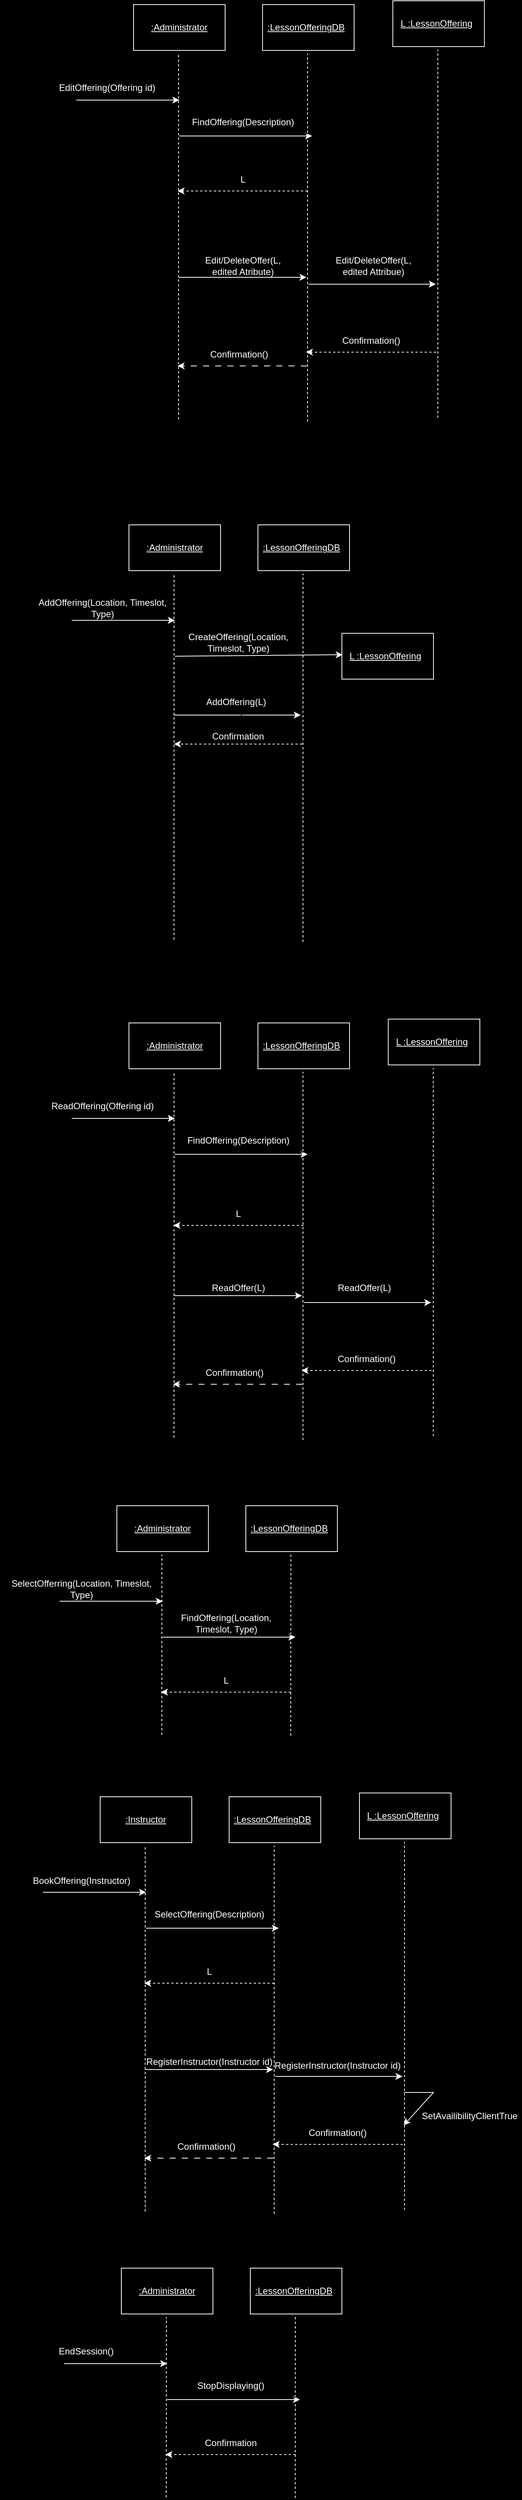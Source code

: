 <mxfile version="24.8.4">
  <diagram name="Page-1" id="BVtC-Wyuu0O_u82IhjVZ">
    <mxGraphModel dx="1826" dy="791" grid="0" gridSize="10" guides="1" tooltips="1" connect="1" arrows="1" fold="1" page="0" pageScale="1" pageWidth="850" pageHeight="1100" background="#000000" math="0" shadow="0">
      <root>
        <mxCell id="0" />
        <mxCell id="1" parent="0" />
        <mxCell id="HHSnTfPOIRJ8PouTAjJy-1" value="" style="endArrow=classic;html=1;rounded=0;strokeColor=#FFFFFF;" parent="1" edge="1">
          <mxGeometry width="50" height="50" relative="1" as="geometry">
            <mxPoint x="68" y="237" as="sourcePoint" />
            <mxPoint x="203" y="237" as="targetPoint" />
          </mxGeometry>
        </mxCell>
        <mxCell id="HHSnTfPOIRJ8PouTAjJy-2" value="Con" style="text;html=1;align=center;verticalAlign=middle;whiteSpace=wrap;rounded=0;" parent="1" vertex="1">
          <mxGeometry x="103" y="206" width="60" height="30" as="geometry" />
        </mxCell>
        <mxCell id="HHSnTfPOIRJ8PouTAjJy-3" value="" style="endArrow=none;dashed=1;html=1;rounded=0;strokeColor=#FFFFFF;" parent="1" edge="1">
          <mxGeometry width="50" height="50" relative="1" as="geometry">
            <mxPoint x="202" y="655" as="sourcePoint" />
            <mxPoint x="202" y="176" as="targetPoint" />
          </mxGeometry>
        </mxCell>
        <mxCell id="HHSnTfPOIRJ8PouTAjJy-4" value="" style="rounded=0;whiteSpace=wrap;html=1;fillColor=#000000;strokeColor=#FFFFFF;" parent="1" vertex="1">
          <mxGeometry x="143" y="112" width="120" height="60" as="geometry" />
        </mxCell>
        <mxCell id="HHSnTfPOIRJ8PouTAjJy-5" value="&lt;font color=&quot;#ffffff&quot;&gt;&lt;u&gt;:Administrator&lt;/u&gt;&lt;/font&gt;" style="text;html=1;align=center;verticalAlign=middle;whiteSpace=wrap;rounded=0;" parent="1" vertex="1">
          <mxGeometry x="173" y="127" width="60" height="30" as="geometry" />
        </mxCell>
        <mxCell id="HHSnTfPOIRJ8PouTAjJy-6" value="&lt;font color=&quot;#ffffff&quot;&gt;EditOffering(Offering id)&lt;/font&gt;" style="text;html=1;align=center;verticalAlign=middle;whiteSpace=wrap;rounded=0;" parent="1" vertex="1">
          <mxGeometry x="14" y="206" width="189" height="30" as="geometry" />
        </mxCell>
        <mxCell id="HHSnTfPOIRJ8PouTAjJy-7" value="" style="endArrow=classic;html=1;rounded=0;strokeColor=#FFFFFF;" parent="1" edge="1">
          <mxGeometry width="50" height="50" relative="1" as="geometry">
            <mxPoint x="203" y="284" as="sourcePoint" />
            <mxPoint x="377" y="284" as="targetPoint" />
          </mxGeometry>
        </mxCell>
        <mxCell id="HHSnTfPOIRJ8PouTAjJy-8" value="" style="endArrow=none;dashed=1;html=1;rounded=0;strokeColor=#FFFFFF;" parent="1" edge="1">
          <mxGeometry width="50" height="50" relative="1" as="geometry">
            <mxPoint x="371" y="658" as="sourcePoint" />
            <mxPoint x="371" y="176" as="targetPoint" />
          </mxGeometry>
        </mxCell>
        <mxCell id="HHSnTfPOIRJ8PouTAjJy-9" value="" style="rounded=0;whiteSpace=wrap;html=1;fillColor=#000000;strokeColor=#FFFFFF;" parent="1" vertex="1">
          <mxGeometry x="312" y="112" width="120" height="60" as="geometry" />
        </mxCell>
        <mxCell id="HHSnTfPOIRJ8PouTAjJy-10" value="&lt;font color=&quot;#ffffff&quot;&gt;&lt;u&gt;:LessonOfferingDB&lt;/u&gt;&lt;/font&gt;" style="text;html=1;align=center;verticalAlign=middle;whiteSpace=wrap;rounded=0;" parent="1" vertex="1">
          <mxGeometry x="314" y="127" width="110" height="30" as="geometry" />
        </mxCell>
        <mxCell id="HHSnTfPOIRJ8PouTAjJy-11" value="&lt;font color=&quot;#ffffff&quot;&gt;FindOffering(Description)&lt;/font&gt;" style="text;html=1;align=center;verticalAlign=middle;whiteSpace=wrap;rounded=0;" parent="1" vertex="1">
          <mxGeometry x="219" y="251" width="135" height="30" as="geometry" />
        </mxCell>
        <mxCell id="HHSnTfPOIRJ8PouTAjJy-12" value="" style="edgeStyle=orthogonalEdgeStyle;rounded=0;orthogonalLoop=1;jettySize=auto;html=1;" parent="1" edge="1">
          <mxGeometry relative="1" as="geometry">
            <mxPoint x="368" y="471" as="sourcePoint" />
            <mxPoint x="285.5" y="475" as="targetPoint" />
          </mxGeometry>
        </mxCell>
        <mxCell id="HHSnTfPOIRJ8PouTAjJy-13" value="" style="endArrow=classic;html=1;rounded=0;strokeColor=#FFFFFF;dashed=1;" parent="1" edge="1">
          <mxGeometry width="50" height="50" relative="1" as="geometry">
            <mxPoint x="539.5" y="567" as="sourcePoint" />
            <mxPoint x="369" y="567" as="targetPoint" />
          </mxGeometry>
        </mxCell>
        <mxCell id="HHSnTfPOIRJ8PouTAjJy-14" value="&lt;font color=&quot;#ffffff&quot;&gt;Confirmation()&lt;/font&gt;" style="text;html=1;align=center;verticalAlign=middle;whiteSpace=wrap;rounded=0;dashed=1;" parent="1" vertex="1">
          <mxGeometry x="386.75" y="537" width="135" height="30" as="geometry" />
        </mxCell>
        <mxCell id="HHSnTfPOIRJ8PouTAjJy-15" value="" style="endArrow=classic;html=1;rounded=0;strokeColor=#FFFFFF;" parent="1" edge="1">
          <mxGeometry width="50" height="50" relative="1" as="geometry">
            <mxPoint x="372.5" y="478" as="sourcePoint" />
            <mxPoint x="539" y="478" as="targetPoint" />
          </mxGeometry>
        </mxCell>
        <mxCell id="HHSnTfPOIRJ8PouTAjJy-16" value="&lt;span style=&quot;color: rgb(255, 255, 255);&quot;&gt;Edit/DeleteOffer(L, edited Attribue)&lt;/span&gt;" style="text;html=1;align=center;verticalAlign=middle;whiteSpace=wrap;rounded=0;" parent="1" vertex="1">
          <mxGeometry x="390.25" y="439" width="135" height="30" as="geometry" />
        </mxCell>
        <mxCell id="HHSnTfPOIRJ8PouTAjJy-17" value="" style="endArrow=none;dashed=1;html=1;rounded=0;strokeColor=#FFFFFF;" parent="1" edge="1">
          <mxGeometry width="50" height="50" relative="1" as="geometry">
            <mxPoint x="541.75" y="653" as="sourcePoint" />
            <mxPoint x="541.75" y="171" as="targetPoint" />
          </mxGeometry>
        </mxCell>
        <mxCell id="HHSnTfPOIRJ8PouTAjJy-18" value="" style="rounded=0;whiteSpace=wrap;html=1;fillColor=#000000;strokeColor=#FFFFFF;" parent="1" vertex="1">
          <mxGeometry x="482.75" y="107" width="120" height="60" as="geometry" />
        </mxCell>
        <mxCell id="HHSnTfPOIRJ8PouTAjJy-19" value="&lt;font color=&quot;#ffffff&quot;&gt;&lt;u&gt;L :LessonOffering&lt;/u&gt;&lt;/font&gt;" style="text;html=1;align=center;verticalAlign=middle;whiteSpace=wrap;rounded=0;" parent="1" vertex="1">
          <mxGeometry x="484.75" y="122" width="110" height="30" as="geometry" />
        </mxCell>
        <mxCell id="HHSnTfPOIRJ8PouTAjJy-20" value="" style="endArrow=classic;html=1;rounded=0;strokeColor=#FFFFFF;" parent="1" edge="1">
          <mxGeometry width="50" height="50" relative="1" as="geometry">
            <mxPoint x="202" y="469" as="sourcePoint" />
            <mxPoint x="369.5" y="469" as="targetPoint" />
          </mxGeometry>
        </mxCell>
        <mxCell id="HHSnTfPOIRJ8PouTAjJy-21" value="&lt;font color=&quot;#ffffff&quot;&gt;Edit/DeleteOffer(L, edited Atribute)&lt;/font&gt;" style="text;html=1;align=center;verticalAlign=middle;whiteSpace=wrap;rounded=0;" parent="1" vertex="1">
          <mxGeometry x="219.26" y="439" width="135" height="30" as="geometry" />
        </mxCell>
        <mxCell id="HHSnTfPOIRJ8PouTAjJy-22" value="" style="endArrow=classic;html=1;rounded=0;strokeColor=#FFFFFF;dashed=1;dashPattern=8 8;" parent="1" edge="1">
          <mxGeometry width="50" height="50" relative="1" as="geometry">
            <mxPoint x="370" y="585" as="sourcePoint" />
            <mxPoint x="200.75" y="585" as="targetPoint" />
          </mxGeometry>
        </mxCell>
        <mxCell id="HHSnTfPOIRJ8PouTAjJy-23" value="&lt;font color=&quot;#ffffff&quot;&gt;Confirmation()&lt;/font&gt;" style="text;html=1;align=center;verticalAlign=middle;whiteSpace=wrap;rounded=0;" parent="1" vertex="1">
          <mxGeometry x="214.25" y="555" width="135" height="30" as="geometry" />
        </mxCell>
        <mxCell id="HHSnTfPOIRJ8PouTAjJy-24" value="" style="edgeStyle=orthogonalEdgeStyle;rounded=0;orthogonalLoop=1;jettySize=auto;html=1;" parent="1" edge="1">
          <mxGeometry relative="1" as="geometry">
            <mxPoint x="366" y="281" as="sourcePoint" />
            <mxPoint x="414.5" y="305" as="targetPoint" />
          </mxGeometry>
        </mxCell>
        <mxCell id="HHSnTfPOIRJ8PouTAjJy-25" value="" style="endArrow=classic;html=1;rounded=0;strokeColor=#FFFFFF;dashed=1;" parent="1" edge="1">
          <mxGeometry width="50" height="50" relative="1" as="geometry">
            <mxPoint x="371.25" y="356" as="sourcePoint" />
            <mxPoint x="200.75" y="356" as="targetPoint" />
          </mxGeometry>
        </mxCell>
        <mxCell id="HHSnTfPOIRJ8PouTAjJy-26" value="&lt;font color=&quot;#ffffff&quot;&gt;L&lt;/font&gt;" style="text;html=1;align=center;verticalAlign=middle;whiteSpace=wrap;rounded=0;dashed=1;" parent="1" vertex="1">
          <mxGeometry x="218.5" y="326" width="135" height="30" as="geometry" />
        </mxCell>
        <mxCell id="HHSnTfPOIRJ8PouTAjJy-27" value="" style="endArrow=classic;html=1;rounded=0;strokeColor=#FFFFFF;" parent="1" edge="1">
          <mxGeometry width="50" height="50" relative="1" as="geometry">
            <mxPoint x="62" y="918" as="sourcePoint" />
            <mxPoint x="197" y="918" as="targetPoint" />
          </mxGeometry>
        </mxCell>
        <mxCell id="HHSnTfPOIRJ8PouTAjJy-28" value="Con" style="text;html=1;align=center;verticalAlign=middle;whiteSpace=wrap;rounded=0;" parent="1" vertex="1">
          <mxGeometry x="97" y="887" width="60" height="30" as="geometry" />
        </mxCell>
        <mxCell id="HHSnTfPOIRJ8PouTAjJy-29" value="" style="endArrow=none;dashed=1;html=1;rounded=0;strokeColor=#FFFFFF;" parent="1" edge="1">
          <mxGeometry width="50" height="50" relative="1" as="geometry">
            <mxPoint x="196" y="1336" as="sourcePoint" />
            <mxPoint x="196" y="857" as="targetPoint" />
          </mxGeometry>
        </mxCell>
        <mxCell id="HHSnTfPOIRJ8PouTAjJy-30" value="" style="rounded=0;whiteSpace=wrap;html=1;fillColor=#000000;strokeColor=#FFFFFF;" parent="1" vertex="1">
          <mxGeometry x="137" y="793" width="120" height="60" as="geometry" />
        </mxCell>
        <mxCell id="HHSnTfPOIRJ8PouTAjJy-31" value="&lt;font color=&quot;#ffffff&quot;&gt;&lt;u&gt;:Administrator&lt;/u&gt;&lt;/font&gt;" style="text;html=1;align=center;verticalAlign=middle;whiteSpace=wrap;rounded=0;" parent="1" vertex="1">
          <mxGeometry x="167" y="808" width="60" height="30" as="geometry" />
        </mxCell>
        <mxCell id="HHSnTfPOIRJ8PouTAjJy-32" value="&lt;font color=&quot;#ffffff&quot;&gt;AddOffering(&lt;/font&gt;&lt;span style=&quot;color: rgb(255, 255, 255);&quot;&gt;Location, Timeslot, Type&lt;/span&gt;&lt;font color=&quot;#ffffff&quot;&gt;)&lt;/font&gt;" style="text;html=1;align=center;verticalAlign=middle;whiteSpace=wrap;rounded=0;" parent="1" vertex="1">
          <mxGeometry x="8" y="887" width="189" height="30" as="geometry" />
        </mxCell>
        <mxCell id="HHSnTfPOIRJ8PouTAjJy-33" value="" style="endArrow=classic;html=1;rounded=0;strokeColor=#FFFFFF;" parent="1" edge="1">
          <mxGeometry width="50" height="50" relative="1" as="geometry">
            <mxPoint x="197" y="965" as="sourcePoint" />
            <mxPoint x="417" y="963" as="targetPoint" />
          </mxGeometry>
        </mxCell>
        <mxCell id="HHSnTfPOIRJ8PouTAjJy-34" value="" style="endArrow=none;dashed=1;html=1;rounded=0;strokeColor=#FFFFFF;" parent="1" edge="1">
          <mxGeometry width="50" height="50" relative="1" as="geometry">
            <mxPoint x="365" y="1339" as="sourcePoint" />
            <mxPoint x="365" y="857" as="targetPoint" />
          </mxGeometry>
        </mxCell>
        <mxCell id="HHSnTfPOIRJ8PouTAjJy-35" value="" style="rounded=0;whiteSpace=wrap;html=1;fillColor=#000000;strokeColor=#FFFFFF;" parent="1" vertex="1">
          <mxGeometry x="306" y="793" width="120" height="60" as="geometry" />
        </mxCell>
        <mxCell id="HHSnTfPOIRJ8PouTAjJy-36" value="&lt;font color=&quot;#ffffff&quot;&gt;&lt;u&gt;:LessonOfferingDB&lt;/u&gt;&lt;/font&gt;" style="text;html=1;align=center;verticalAlign=middle;whiteSpace=wrap;rounded=0;" parent="1" vertex="1">
          <mxGeometry x="308" y="808" width="110" height="30" as="geometry" />
        </mxCell>
        <mxCell id="HHSnTfPOIRJ8PouTAjJy-37" value="&lt;font color=&quot;#ffffff&quot;&gt;CreateOffering(&lt;/font&gt;&lt;span style=&quot;color: rgb(255, 255, 255);&quot;&gt;Location, Timeslot, Type)&lt;/span&gt;" style="text;html=1;align=center;verticalAlign=middle;whiteSpace=wrap;rounded=0;" parent="1" vertex="1">
          <mxGeometry x="213" y="932" width="135" height="30" as="geometry" />
        </mxCell>
        <mxCell id="HHSnTfPOIRJ8PouTAjJy-38" value="&lt;font color=&quot;#ffffff&quot;&gt;AddOffering(L)&lt;/font&gt;" style="text;html=1;align=center;verticalAlign=middle;whiteSpace=wrap;rounded=0;" parent="1" vertex="1">
          <mxGeometry x="210" y="1010" width="135" height="30" as="geometry" />
        </mxCell>
        <mxCell id="HHSnTfPOIRJ8PouTAjJy-39" value="" style="rounded=0;whiteSpace=wrap;html=1;fillColor=#000000;strokeColor=#FFFFFF;" parent="1" vertex="1">
          <mxGeometry x="416" y="935" width="120" height="60" as="geometry" />
        </mxCell>
        <mxCell id="HHSnTfPOIRJ8PouTAjJy-40" value="&lt;font color=&quot;#ffffff&quot;&gt;&lt;u&gt;L :LessonOffering&lt;/u&gt;&lt;/font&gt;" style="text;html=1;align=center;verticalAlign=middle;whiteSpace=wrap;rounded=0;" parent="1" vertex="1">
          <mxGeometry x="418" y="950" width="110" height="30" as="geometry" />
        </mxCell>
        <mxCell id="HHSnTfPOIRJ8PouTAjJy-41" value="" style="endArrow=classic;html=1;rounded=0;strokeColor=#FFFFFF;" parent="1" edge="1">
          <mxGeometry width="50" height="50" relative="1" as="geometry">
            <mxPoint x="196" y="1042" as="sourcePoint" />
            <mxPoint x="362" y="1042" as="targetPoint" />
          </mxGeometry>
        </mxCell>
        <mxCell id="HHSnTfPOIRJ8PouTAjJy-42" value="" style="endArrow=classic;html=1;rounded=0;strokeColor=#FFFFFF;dashed=1;" parent="1" edge="1">
          <mxGeometry width="50" height="50" relative="1" as="geometry">
            <mxPoint x="364" y="1080" as="sourcePoint" />
            <mxPoint x="196" y="1080" as="targetPoint" />
          </mxGeometry>
        </mxCell>
        <mxCell id="HHSnTfPOIRJ8PouTAjJy-43" value="&lt;span style=&quot;color: rgb(255, 255, 255); font-family: Helvetica; font-size: 12px; font-style: normal; font-variant-ligatures: normal; font-variant-caps: normal; font-weight: 400; letter-spacing: normal; orphans: 2; text-align: center; text-indent: 0px; text-transform: none; widows: 2; word-spacing: 0px; -webkit-text-stroke-width: 0px; white-space: normal; text-decoration-thickness: initial; text-decoration-style: initial; text-decoration-color: initial; float: none; display: inline !important; background-color: rgb(0, 0, 0);&quot;&gt;Confirmation&lt;/span&gt;" style="text;whiteSpace=wrap;html=1;" parent="1" vertex="1">
          <mxGeometry x="244" y="1056" width="162" height="36" as="geometry" />
        </mxCell>
        <mxCell id="HHSnTfPOIRJ8PouTAjJy-44" style="edgeStyle=orthogonalEdgeStyle;rounded=0;orthogonalLoop=1;jettySize=auto;html=1;exitX=0.25;exitY=0;exitDx=0;exitDy=0;" parent="1" source="HHSnTfPOIRJ8PouTAjJy-43" target="HHSnTfPOIRJ8PouTAjJy-43" edge="1">
          <mxGeometry relative="1" as="geometry" />
        </mxCell>
        <mxCell id="HHSnTfPOIRJ8PouTAjJy-45" value="" style="endArrow=classic;html=1;rounded=0;strokeColor=#FFFFFF;" parent="1" edge="1">
          <mxGeometry width="50" height="50" relative="1" as="geometry">
            <mxPoint x="62" y="1570" as="sourcePoint" />
            <mxPoint x="197" y="1570" as="targetPoint" />
          </mxGeometry>
        </mxCell>
        <mxCell id="HHSnTfPOIRJ8PouTAjJy-46" value="Con" style="text;html=1;align=center;verticalAlign=middle;whiteSpace=wrap;rounded=0;" parent="1" vertex="1">
          <mxGeometry x="97" y="1539" width="60" height="30" as="geometry" />
        </mxCell>
        <mxCell id="HHSnTfPOIRJ8PouTAjJy-47" value="" style="endArrow=none;dashed=1;html=1;rounded=0;strokeColor=#FFFFFF;" parent="1" edge="1">
          <mxGeometry width="50" height="50" relative="1" as="geometry">
            <mxPoint x="196" y="1988" as="sourcePoint" />
            <mxPoint x="196" y="1509" as="targetPoint" />
          </mxGeometry>
        </mxCell>
        <mxCell id="HHSnTfPOIRJ8PouTAjJy-48" value="" style="rounded=0;whiteSpace=wrap;html=1;fillColor=#000000;strokeColor=#FFFFFF;" parent="1" vertex="1">
          <mxGeometry x="137" y="1445" width="120" height="60" as="geometry" />
        </mxCell>
        <mxCell id="HHSnTfPOIRJ8PouTAjJy-49" value="&lt;font color=&quot;#ffffff&quot;&gt;&lt;u&gt;:Administrator&lt;/u&gt;&lt;/font&gt;" style="text;html=1;align=center;verticalAlign=middle;whiteSpace=wrap;rounded=0;" parent="1" vertex="1">
          <mxGeometry x="167" y="1460" width="60" height="30" as="geometry" />
        </mxCell>
        <mxCell id="HHSnTfPOIRJ8PouTAjJy-50" value="&lt;font color=&quot;#ffffff&quot;&gt;ReadOffering(Offering id)&lt;/font&gt;" style="text;html=1;align=center;verticalAlign=middle;whiteSpace=wrap;rounded=0;" parent="1" vertex="1">
          <mxGeometry x="8" y="1539" width="189" height="30" as="geometry" />
        </mxCell>
        <mxCell id="HHSnTfPOIRJ8PouTAjJy-51" value="" style="endArrow=classic;html=1;rounded=0;strokeColor=#FFFFFF;" parent="1" edge="1">
          <mxGeometry width="50" height="50" relative="1" as="geometry">
            <mxPoint x="197" y="1617" as="sourcePoint" />
            <mxPoint x="371" y="1617" as="targetPoint" />
          </mxGeometry>
        </mxCell>
        <mxCell id="HHSnTfPOIRJ8PouTAjJy-52" value="" style="endArrow=none;dashed=1;html=1;rounded=0;strokeColor=#FFFFFF;" parent="1" edge="1">
          <mxGeometry width="50" height="50" relative="1" as="geometry">
            <mxPoint x="365" y="1991" as="sourcePoint" />
            <mxPoint x="365" y="1509" as="targetPoint" />
          </mxGeometry>
        </mxCell>
        <mxCell id="HHSnTfPOIRJ8PouTAjJy-53" value="" style="rounded=0;whiteSpace=wrap;html=1;fillColor=#000000;strokeColor=#FFFFFF;" parent="1" vertex="1">
          <mxGeometry x="306" y="1445" width="120" height="60" as="geometry" />
        </mxCell>
        <mxCell id="HHSnTfPOIRJ8PouTAjJy-54" value="&lt;font color=&quot;#ffffff&quot;&gt;&lt;u&gt;:LessonOfferingDB&lt;/u&gt;&lt;/font&gt;" style="text;html=1;align=center;verticalAlign=middle;whiteSpace=wrap;rounded=0;" parent="1" vertex="1">
          <mxGeometry x="308" y="1460" width="110" height="30" as="geometry" />
        </mxCell>
        <mxCell id="HHSnTfPOIRJ8PouTAjJy-55" value="&lt;font color=&quot;#ffffff&quot;&gt;FindOffering(Description)&lt;/font&gt;" style="text;html=1;align=center;verticalAlign=middle;whiteSpace=wrap;rounded=0;" parent="1" vertex="1">
          <mxGeometry x="213" y="1584" width="135" height="30" as="geometry" />
        </mxCell>
        <mxCell id="HHSnTfPOIRJ8PouTAjJy-56" value="" style="edgeStyle=orthogonalEdgeStyle;rounded=0;orthogonalLoop=1;jettySize=auto;html=1;" parent="1" edge="1">
          <mxGeometry relative="1" as="geometry">
            <mxPoint x="362" y="1804" as="sourcePoint" />
            <mxPoint x="279.5" y="1808" as="targetPoint" />
          </mxGeometry>
        </mxCell>
        <mxCell id="HHSnTfPOIRJ8PouTAjJy-57" value="" style="endArrow=classic;html=1;rounded=0;strokeColor=#FFFFFF;dashed=1;" parent="1" edge="1">
          <mxGeometry width="50" height="50" relative="1" as="geometry">
            <mxPoint x="533.5" y="1900" as="sourcePoint" />
            <mxPoint x="363" y="1900" as="targetPoint" />
          </mxGeometry>
        </mxCell>
        <mxCell id="HHSnTfPOIRJ8PouTAjJy-58" value="&lt;font color=&quot;#ffffff&quot;&gt;Confirmation()&lt;/font&gt;" style="text;html=1;align=center;verticalAlign=middle;whiteSpace=wrap;rounded=0;dashed=1;" parent="1" vertex="1">
          <mxGeometry x="380.75" y="1870" width="135" height="30" as="geometry" />
        </mxCell>
        <mxCell id="HHSnTfPOIRJ8PouTAjJy-59" value="" style="endArrow=classic;html=1;rounded=0;strokeColor=#FFFFFF;" parent="1" edge="1">
          <mxGeometry width="50" height="50" relative="1" as="geometry">
            <mxPoint x="366.5" y="1811" as="sourcePoint" />
            <mxPoint x="533" y="1811" as="targetPoint" />
          </mxGeometry>
        </mxCell>
        <mxCell id="HHSnTfPOIRJ8PouTAjJy-60" value="&lt;span style=&quot;color: rgb(255, 255, 255);&quot;&gt;ReadOffer(L)&lt;/span&gt;" style="text;html=1;align=center;verticalAlign=middle;whiteSpace=wrap;rounded=0;" parent="1" vertex="1">
          <mxGeometry x="378" y="1777" width="135" height="30" as="geometry" />
        </mxCell>
        <mxCell id="HHSnTfPOIRJ8PouTAjJy-61" value="" style="endArrow=none;dashed=1;html=1;rounded=0;strokeColor=#FFFFFF;" parent="1" edge="1">
          <mxGeometry width="50" height="50" relative="1" as="geometry">
            <mxPoint x="535.75" y="1986" as="sourcePoint" />
            <mxPoint x="535.75" y="1504" as="targetPoint" />
          </mxGeometry>
        </mxCell>
        <mxCell id="HHSnTfPOIRJ8PouTAjJy-62" value="" style="rounded=0;whiteSpace=wrap;html=1;fillColor=#000000;strokeColor=#FFFFFF;" parent="1" vertex="1">
          <mxGeometry x="476.75" y="1440" width="120" height="60" as="geometry" />
        </mxCell>
        <mxCell id="HHSnTfPOIRJ8PouTAjJy-63" value="&lt;font color=&quot;#ffffff&quot;&gt;&lt;u&gt;L :LessonOffering&lt;/u&gt;&lt;/font&gt;" style="text;html=1;align=center;verticalAlign=middle;whiteSpace=wrap;rounded=0;" parent="1" vertex="1">
          <mxGeometry x="478.75" y="1455" width="110" height="30" as="geometry" />
        </mxCell>
        <mxCell id="HHSnTfPOIRJ8PouTAjJy-64" value="" style="endArrow=classic;html=1;rounded=0;strokeColor=#FFFFFF;" parent="1" edge="1">
          <mxGeometry width="50" height="50" relative="1" as="geometry">
            <mxPoint x="196" y="1802" as="sourcePoint" />
            <mxPoint x="363.5" y="1802" as="targetPoint" />
          </mxGeometry>
        </mxCell>
        <mxCell id="HHSnTfPOIRJ8PouTAjJy-65" value="&lt;font color=&quot;#ffffff&quot;&gt;ReadOffer(L)&lt;/font&gt;" style="text;html=1;align=center;verticalAlign=middle;whiteSpace=wrap;rounded=0;" parent="1" vertex="1">
          <mxGeometry x="212.5" y="1777" width="135" height="30" as="geometry" />
        </mxCell>
        <mxCell id="HHSnTfPOIRJ8PouTAjJy-66" value="" style="endArrow=classic;html=1;rounded=0;strokeColor=#FFFFFF;dashed=1;dashPattern=8 8;" parent="1" edge="1">
          <mxGeometry width="50" height="50" relative="1" as="geometry">
            <mxPoint x="364" y="1918" as="sourcePoint" />
            <mxPoint x="194.75" y="1918" as="targetPoint" />
          </mxGeometry>
        </mxCell>
        <mxCell id="HHSnTfPOIRJ8PouTAjJy-67" value="&lt;font color=&quot;#ffffff&quot;&gt;Confirmation()&lt;/font&gt;" style="text;html=1;align=center;verticalAlign=middle;whiteSpace=wrap;rounded=0;" parent="1" vertex="1">
          <mxGeometry x="208.25" y="1888" width="135" height="30" as="geometry" />
        </mxCell>
        <mxCell id="HHSnTfPOIRJ8PouTAjJy-68" value="" style="edgeStyle=orthogonalEdgeStyle;rounded=0;orthogonalLoop=1;jettySize=auto;html=1;" parent="1" edge="1">
          <mxGeometry relative="1" as="geometry">
            <mxPoint x="360" y="1614" as="sourcePoint" />
            <mxPoint x="408.5" y="1638" as="targetPoint" />
          </mxGeometry>
        </mxCell>
        <mxCell id="HHSnTfPOIRJ8PouTAjJy-69" value="" style="endArrow=classic;html=1;rounded=0;strokeColor=#FFFFFF;dashed=1;" parent="1" edge="1">
          <mxGeometry width="50" height="50" relative="1" as="geometry">
            <mxPoint x="365.75" y="1710" as="sourcePoint" />
            <mxPoint x="195.25" y="1710" as="targetPoint" />
          </mxGeometry>
        </mxCell>
        <mxCell id="HHSnTfPOIRJ8PouTAjJy-70" value="&lt;font color=&quot;#ffffff&quot;&gt;L&lt;/font&gt;" style="text;html=1;align=center;verticalAlign=middle;whiteSpace=wrap;rounded=0;dashed=1;" parent="1" vertex="1">
          <mxGeometry x="213" y="1680" width="135" height="30" as="geometry" />
        </mxCell>
        <mxCell id="HHSnTfPOIRJ8PouTAjJy-71" value="" style="endArrow=classic;html=1;rounded=0;strokeColor=#FFFFFF;" parent="1" edge="1">
          <mxGeometry width="50" height="50" relative="1" as="geometry">
            <mxPoint x="46.13" y="2202" as="sourcePoint" />
            <mxPoint x="181.13" y="2202" as="targetPoint" />
          </mxGeometry>
        </mxCell>
        <mxCell id="HHSnTfPOIRJ8PouTAjJy-72" value="&lt;font color=&quot;#ffffff&quot;&gt;SelectOfferring(Location, Timeslot, Type)&lt;/font&gt;" style="text;html=1;align=center;verticalAlign=middle;whiteSpace=wrap;rounded=0;" parent="1" vertex="1">
          <mxGeometry x="-32" y="2171" width="214.13" height="30" as="geometry" />
        </mxCell>
        <mxCell id="HHSnTfPOIRJ8PouTAjJy-73" value="" style="endArrow=none;dashed=1;html=1;rounded=0;strokeColor=#FFFFFF;" parent="1" edge="1">
          <mxGeometry width="50" height="50" relative="1" as="geometry">
            <mxPoint x="180" y="2377" as="sourcePoint" />
            <mxPoint x="180.13" y="2141" as="targetPoint" />
          </mxGeometry>
        </mxCell>
        <mxCell id="HHSnTfPOIRJ8PouTAjJy-74" value="" style="rounded=0;whiteSpace=wrap;html=1;fillColor=#000000;strokeColor=#FFFFFF;" parent="1" vertex="1">
          <mxGeometry x="121.13" y="2077" width="120" height="60" as="geometry" />
        </mxCell>
        <mxCell id="HHSnTfPOIRJ8PouTAjJy-75" value="&lt;font color=&quot;#ffffff&quot;&gt;&lt;u&gt;:Administrator&lt;/u&gt;&lt;/font&gt;" style="text;html=1;align=center;verticalAlign=middle;whiteSpace=wrap;rounded=0;" parent="1" vertex="1">
          <mxGeometry x="151.13" y="2092" width="60" height="30" as="geometry" />
        </mxCell>
        <mxCell id="HHSnTfPOIRJ8PouTAjJy-76" value="" style="endArrow=classic;html=1;rounded=0;strokeColor=#FFFFFF;" parent="1" edge="1">
          <mxGeometry width="50" height="50" relative="1" as="geometry">
            <mxPoint x="181.13" y="2249" as="sourcePoint" />
            <mxPoint x="355.13" y="2249" as="targetPoint" />
          </mxGeometry>
        </mxCell>
        <mxCell id="HHSnTfPOIRJ8PouTAjJy-77" value="" style="endArrow=none;dashed=1;html=1;rounded=0;strokeColor=#FFFFFF;" parent="1" edge="1">
          <mxGeometry width="50" height="50" relative="1" as="geometry">
            <mxPoint x="349" y="2378" as="sourcePoint" />
            <mxPoint x="349.13" y="2141" as="targetPoint" />
          </mxGeometry>
        </mxCell>
        <mxCell id="HHSnTfPOIRJ8PouTAjJy-78" value="" style="rounded=0;whiteSpace=wrap;html=1;fillColor=#000000;strokeColor=#FFFFFF;" parent="1" vertex="1">
          <mxGeometry x="290.13" y="2077" width="120" height="60" as="geometry" />
        </mxCell>
        <mxCell id="HHSnTfPOIRJ8PouTAjJy-79" value="&lt;font color=&quot;#ffffff&quot;&gt;&lt;u&gt;:LessonOfferingDB&lt;/u&gt;&lt;/font&gt;" style="text;html=1;align=center;verticalAlign=middle;whiteSpace=wrap;rounded=0;" parent="1" vertex="1">
          <mxGeometry x="292.13" y="2092" width="110" height="30" as="geometry" />
        </mxCell>
        <mxCell id="HHSnTfPOIRJ8PouTAjJy-80" value="&lt;font color=&quot;#ffffff&quot;&gt;FindOffering(&lt;/font&gt;&lt;span style=&quot;color: rgb(255, 255, 255);&quot;&gt;Location, Timeslot, Type&lt;/span&gt;&lt;font color=&quot;#ffffff&quot;&gt;)&lt;/font&gt;" style="text;html=1;align=center;verticalAlign=middle;whiteSpace=wrap;rounded=0;" parent="1" vertex="1">
          <mxGeometry x="197.13" y="2216" width="135" height="30" as="geometry" />
        </mxCell>
        <mxCell id="HHSnTfPOIRJ8PouTAjJy-81" value="" style="edgeStyle=orthogonalEdgeStyle;rounded=0;orthogonalLoop=1;jettySize=auto;html=1;" parent="1" edge="1">
          <mxGeometry relative="1" as="geometry">
            <mxPoint x="344.13" y="2246" as="sourcePoint" />
            <mxPoint x="392.63" y="2270" as="targetPoint" />
          </mxGeometry>
        </mxCell>
        <mxCell id="HHSnTfPOIRJ8PouTAjJy-82" value="" style="endArrow=classic;html=1;rounded=0;strokeColor=#FFFFFF;dashed=1;" parent="1" edge="1">
          <mxGeometry width="50" height="50" relative="1" as="geometry">
            <mxPoint x="349.38" y="2321" as="sourcePoint" />
            <mxPoint x="178.88" y="2321" as="targetPoint" />
          </mxGeometry>
        </mxCell>
        <mxCell id="HHSnTfPOIRJ8PouTAjJy-83" value="&lt;font color=&quot;#ffffff&quot;&gt;L&lt;/font&gt;" style="text;html=1;align=center;verticalAlign=middle;whiteSpace=wrap;rounded=0;dashed=1;" parent="1" vertex="1">
          <mxGeometry x="196.63" y="2291" width="135" height="30" as="geometry" />
        </mxCell>
        <mxCell id="HHSnTfPOIRJ8PouTAjJy-84" value="" style="endArrow=classic;html=1;rounded=0;strokeColor=#FFFFFF;" parent="1" edge="1">
          <mxGeometry width="50" height="50" relative="1" as="geometry">
            <mxPoint x="24.26" y="2583" as="sourcePoint" />
            <mxPoint x="159.26" y="2583" as="targetPoint" />
          </mxGeometry>
        </mxCell>
        <mxCell id="HHSnTfPOIRJ8PouTAjJy-85" value="&lt;font color=&quot;#ffffff&quot;&gt;BookOffering(Instructor)&lt;/font&gt;" style="text;html=1;align=center;verticalAlign=middle;whiteSpace=wrap;rounded=0;" parent="1" vertex="1">
          <mxGeometry x="45.07" y="2553" width="60" height="30" as="geometry" />
        </mxCell>
        <mxCell id="HHSnTfPOIRJ8PouTAjJy-86" value="" style="endArrow=none;dashed=1;html=1;rounded=0;strokeColor=#FFFFFF;" parent="1" edge="1">
          <mxGeometry width="50" height="50" relative="1" as="geometry">
            <mxPoint x="158.26" y="3001" as="sourcePoint" />
            <mxPoint x="158.26" y="2522" as="targetPoint" />
          </mxGeometry>
        </mxCell>
        <mxCell id="HHSnTfPOIRJ8PouTAjJy-87" value="" style="rounded=0;whiteSpace=wrap;html=1;fillColor=#000000;strokeColor=#FFFFFF;" parent="1" vertex="1">
          <mxGeometry x="99.26" y="2458" width="120" height="60" as="geometry" />
        </mxCell>
        <mxCell id="HHSnTfPOIRJ8PouTAjJy-88" value="&lt;font color=&quot;#ffffff&quot;&gt;&lt;u&gt;:Instructor&lt;/u&gt;&lt;/font&gt;" style="text;html=1;align=center;verticalAlign=middle;whiteSpace=wrap;rounded=0;" parent="1" vertex="1">
          <mxGeometry x="129.26" y="2473" width="60" height="30" as="geometry" />
        </mxCell>
        <mxCell id="HHSnTfPOIRJ8PouTAjJy-89" value="" style="endArrow=classic;html=1;rounded=0;strokeColor=#FFFFFF;" parent="1" edge="1">
          <mxGeometry width="50" height="50" relative="1" as="geometry">
            <mxPoint x="159.26" y="2630" as="sourcePoint" />
            <mxPoint x="333.26" y="2630" as="targetPoint" />
          </mxGeometry>
        </mxCell>
        <mxCell id="HHSnTfPOIRJ8PouTAjJy-90" value="" style="endArrow=none;dashed=1;html=1;rounded=0;strokeColor=#FFFFFF;" parent="1" edge="1">
          <mxGeometry width="50" height="50" relative="1" as="geometry">
            <mxPoint x="327.26" y="3004" as="sourcePoint" />
            <mxPoint x="327.26" y="2522" as="targetPoint" />
          </mxGeometry>
        </mxCell>
        <mxCell id="HHSnTfPOIRJ8PouTAjJy-91" value="" style="rounded=0;whiteSpace=wrap;html=1;fillColor=#000000;strokeColor=#FFFFFF;" parent="1" vertex="1">
          <mxGeometry x="268.26" y="2458" width="120" height="60" as="geometry" />
        </mxCell>
        <mxCell id="HHSnTfPOIRJ8PouTAjJy-92" value="&lt;font color=&quot;#ffffff&quot;&gt;&lt;u&gt;:LessonOfferingDB&lt;/u&gt;&lt;/font&gt;" style="text;html=1;align=center;verticalAlign=middle;whiteSpace=wrap;rounded=0;" parent="1" vertex="1">
          <mxGeometry x="270.26" y="2473" width="110" height="30" as="geometry" />
        </mxCell>
        <mxCell id="HHSnTfPOIRJ8PouTAjJy-93" value="&lt;font color=&quot;#ffffff&quot;&gt;SelectOffering(Description)&lt;/font&gt;" style="text;html=1;align=center;verticalAlign=middle;whiteSpace=wrap;rounded=0;" parent="1" vertex="1">
          <mxGeometry x="175.26" y="2597" width="135" height="30" as="geometry" />
        </mxCell>
        <mxCell id="HHSnTfPOIRJ8PouTAjJy-94" value="" style="edgeStyle=orthogonalEdgeStyle;rounded=0;orthogonalLoop=1;jettySize=auto;html=1;" parent="1" edge="1">
          <mxGeometry relative="1" as="geometry">
            <mxPoint x="324.26" y="2817" as="sourcePoint" />
            <mxPoint x="241.76" y="2821" as="targetPoint" />
          </mxGeometry>
        </mxCell>
        <mxCell id="HHSnTfPOIRJ8PouTAjJy-95" value="" style="endArrow=classic;html=1;rounded=0;strokeColor=#FFFFFF;dashed=1;" parent="1" edge="1">
          <mxGeometry width="50" height="50" relative="1" as="geometry">
            <mxPoint x="495.76" y="2913" as="sourcePoint" />
            <mxPoint x="325.26" y="2913" as="targetPoint" />
          </mxGeometry>
        </mxCell>
        <mxCell id="HHSnTfPOIRJ8PouTAjJy-96" value="&lt;font color=&quot;#ffffff&quot;&gt;Confirmation()&lt;/font&gt;" style="text;html=1;align=center;verticalAlign=middle;whiteSpace=wrap;rounded=0;dashed=1;" parent="1" vertex="1">
          <mxGeometry x="343.01" y="2883" width="135" height="30" as="geometry" />
        </mxCell>
        <mxCell id="HHSnTfPOIRJ8PouTAjJy-97" value="" style="endArrow=classic;html=1;rounded=0;strokeColor=#FFFFFF;" parent="1" edge="1">
          <mxGeometry width="50" height="50" relative="1" as="geometry">
            <mxPoint x="328.76" y="2824" as="sourcePoint" />
            <mxPoint x="495.26" y="2824" as="targetPoint" />
          </mxGeometry>
        </mxCell>
        <mxCell id="HHSnTfPOIRJ8PouTAjJy-98" value="&lt;span style=&quot;color: rgb(255, 255, 255);&quot;&gt;RegisterInstructor(Instructor id)&lt;/span&gt;" style="text;html=1;align=center;verticalAlign=middle;whiteSpace=wrap;rounded=0;" parent="1" vertex="1">
          <mxGeometry x="324.02" y="2795" width="172.99" height="30" as="geometry" />
        </mxCell>
        <mxCell id="HHSnTfPOIRJ8PouTAjJy-99" value="" style="endArrow=none;dashed=1;html=1;rounded=0;strokeColor=#FFFFFF;" parent="1" edge="1">
          <mxGeometry width="50" height="50" relative="1" as="geometry">
            <mxPoint x="498.01" y="2999" as="sourcePoint" />
            <mxPoint x="498.01" y="2517" as="targetPoint" />
          </mxGeometry>
        </mxCell>
        <mxCell id="HHSnTfPOIRJ8PouTAjJy-100" value="" style="rounded=0;whiteSpace=wrap;html=1;fillColor=#000000;strokeColor=#FFFFFF;" parent="1" vertex="1">
          <mxGeometry x="439.01" y="2453" width="120" height="60" as="geometry" />
        </mxCell>
        <mxCell id="HHSnTfPOIRJ8PouTAjJy-101" value="&lt;font color=&quot;#ffffff&quot;&gt;&lt;u&gt;L :LessonOffering&lt;/u&gt;&lt;/font&gt;" style="text;html=1;align=center;verticalAlign=middle;whiteSpace=wrap;rounded=0;" parent="1" vertex="1">
          <mxGeometry x="441.01" y="2468" width="110" height="30" as="geometry" />
        </mxCell>
        <mxCell id="HHSnTfPOIRJ8PouTAjJy-102" value="" style="endArrow=classic;html=1;rounded=0;strokeColor=#FFFFFF;" parent="1" edge="1">
          <mxGeometry width="50" height="50" relative="1" as="geometry">
            <mxPoint x="158.26" y="2815" as="sourcePoint" />
            <mxPoint x="325.76" y="2815" as="targetPoint" />
          </mxGeometry>
        </mxCell>
        <mxCell id="HHSnTfPOIRJ8PouTAjJy-103" value="&lt;font color=&quot;#ffffff&quot;&gt;RegisterInstructor(Instructor id)&lt;/font&gt;" style="text;html=1;align=center;verticalAlign=middle;whiteSpace=wrap;rounded=0;" parent="1" vertex="1">
          <mxGeometry x="155.88" y="2790" width="172.76" height="30" as="geometry" />
        </mxCell>
        <mxCell id="HHSnTfPOIRJ8PouTAjJy-104" value="" style="endArrow=classic;html=1;rounded=0;strokeColor=#FFFFFF;dashed=1;dashPattern=8 8;" parent="1" edge="1">
          <mxGeometry width="50" height="50" relative="1" as="geometry">
            <mxPoint x="326.26" y="2931" as="sourcePoint" />
            <mxPoint x="157.01" y="2931" as="targetPoint" />
          </mxGeometry>
        </mxCell>
        <mxCell id="HHSnTfPOIRJ8PouTAjJy-105" value="&lt;font color=&quot;#ffffff&quot;&gt;Confirmation()&lt;/font&gt;" style="text;html=1;align=center;verticalAlign=middle;whiteSpace=wrap;rounded=0;" parent="1" vertex="1">
          <mxGeometry x="170.51" y="2901" width="135" height="30" as="geometry" />
        </mxCell>
        <mxCell id="HHSnTfPOIRJ8PouTAjJy-106" value="" style="endArrow=classic;html=1;rounded=0;strokeColor=#FFFFFF;dashed=1;" parent="1" edge="1">
          <mxGeometry width="50" height="50" relative="1" as="geometry">
            <mxPoint x="327.51" y="2702" as="sourcePoint" />
            <mxPoint x="157.01" y="2702" as="targetPoint" />
          </mxGeometry>
        </mxCell>
        <mxCell id="HHSnTfPOIRJ8PouTAjJy-107" value="&lt;font color=&quot;#ffffff&quot;&gt;L&lt;/font&gt;" style="text;html=1;align=center;verticalAlign=middle;whiteSpace=wrap;rounded=0;dashed=1;" parent="1" vertex="1">
          <mxGeometry x="174.76" y="2672" width="135" height="30" as="geometry" />
        </mxCell>
        <mxCell id="HHSnTfPOIRJ8PouTAjJy-108" value="" style="endArrow=classic;html=1;rounded=0;strokeColor=#FFFFFF;" parent="1" edge="1">
          <mxGeometry width="50" height="50" relative="1" as="geometry">
            <mxPoint x="497" y="2845" as="sourcePoint" />
            <mxPoint x="497" y="2888" as="targetPoint" />
            <Array as="points">
              <mxPoint x="536" y="2845" />
            </Array>
          </mxGeometry>
        </mxCell>
        <mxCell id="HHSnTfPOIRJ8PouTAjJy-109" value="&lt;font color=&quot;#ffffff&quot;&gt;SetAvailibilityClientTrue&lt;/font&gt;" style="text;html=1;align=center;verticalAlign=middle;whiteSpace=wrap;rounded=0;" parent="1" vertex="1">
          <mxGeometry x="515.75" y="2861" width="135" height="30" as="geometry" />
        </mxCell>
        <mxCell id="JxYRrm0r9ZCHxAQTE7x3-27" value="" style="endArrow=classic;html=1;rounded=0;strokeColor=#FFFFFF;" parent="1" edge="1">
          <mxGeometry width="50" height="50" relative="1" as="geometry">
            <mxPoint x="52" y="3200" as="sourcePoint" />
            <mxPoint x="187" y="3200" as="targetPoint" />
          </mxGeometry>
        </mxCell>
        <mxCell id="JxYRrm0r9ZCHxAQTE7x3-28" value="&lt;font color=&quot;#ffffff&quot;&gt;EndSession()&lt;/font&gt;" style="text;html=1;align=center;verticalAlign=middle;whiteSpace=wrap;rounded=0;" parent="1" vertex="1">
          <mxGeometry x="-26.13" y="3169" width="214.13" height="30" as="geometry" />
        </mxCell>
        <mxCell id="JxYRrm0r9ZCHxAQTE7x3-29" value="" style="endArrow=none;dashed=1;html=1;rounded=0;strokeColor=#FFFFFF;" parent="1" edge="1">
          <mxGeometry width="50" height="50" relative="1" as="geometry">
            <mxPoint x="185.87" y="3375" as="sourcePoint" />
            <mxPoint x="186" y="3139" as="targetPoint" />
          </mxGeometry>
        </mxCell>
        <mxCell id="JxYRrm0r9ZCHxAQTE7x3-30" value="" style="rounded=0;whiteSpace=wrap;html=1;fillColor=#000000;strokeColor=#FFFFFF;" parent="1" vertex="1">
          <mxGeometry x="127" y="3075" width="120" height="60" as="geometry" />
        </mxCell>
        <mxCell id="JxYRrm0r9ZCHxAQTE7x3-31" value="&lt;font color=&quot;#ffffff&quot;&gt;&lt;u&gt;:Administrator&lt;/u&gt;&lt;/font&gt;" style="text;html=1;align=center;verticalAlign=middle;whiteSpace=wrap;rounded=0;" parent="1" vertex="1">
          <mxGeometry x="157" y="3090" width="60" height="30" as="geometry" />
        </mxCell>
        <mxCell id="JxYRrm0r9ZCHxAQTE7x3-32" value="" style="endArrow=classic;html=1;rounded=0;strokeColor=#FFFFFF;" parent="1" edge="1">
          <mxGeometry width="50" height="50" relative="1" as="geometry">
            <mxPoint x="187" y="3247" as="sourcePoint" />
            <mxPoint x="361" y="3247" as="targetPoint" />
          </mxGeometry>
        </mxCell>
        <mxCell id="JxYRrm0r9ZCHxAQTE7x3-33" value="" style="endArrow=none;dashed=1;html=1;rounded=0;strokeColor=#FFFFFF;" parent="1" edge="1">
          <mxGeometry width="50" height="50" relative="1" as="geometry">
            <mxPoint x="354.87" y="3376" as="sourcePoint" />
            <mxPoint x="355" y="3139" as="targetPoint" />
          </mxGeometry>
        </mxCell>
        <mxCell id="JxYRrm0r9ZCHxAQTE7x3-34" value="" style="rounded=0;whiteSpace=wrap;html=1;fillColor=#000000;strokeColor=#FFFFFF;" parent="1" vertex="1">
          <mxGeometry x="296" y="3075" width="120" height="60" as="geometry" />
        </mxCell>
        <mxCell id="JxYRrm0r9ZCHxAQTE7x3-35" value="&lt;font color=&quot;#ffffff&quot;&gt;&lt;u&gt;:LessonOfferingDB&lt;/u&gt;&lt;/font&gt;" style="text;html=1;align=center;verticalAlign=middle;whiteSpace=wrap;rounded=0;" parent="1" vertex="1">
          <mxGeometry x="298" y="3090" width="110" height="30" as="geometry" />
        </mxCell>
        <mxCell id="JxYRrm0r9ZCHxAQTE7x3-36" value="&lt;font color=&quot;#ffffff&quot;&gt;StopDisplaying()&lt;/font&gt;" style="text;html=1;align=center;verticalAlign=middle;whiteSpace=wrap;rounded=0;" parent="1" vertex="1">
          <mxGeometry x="203" y="3214" width="135" height="30" as="geometry" />
        </mxCell>
        <mxCell id="JxYRrm0r9ZCHxAQTE7x3-37" value="" style="edgeStyle=orthogonalEdgeStyle;rounded=0;orthogonalLoop=1;jettySize=auto;html=1;" parent="1" edge="1">
          <mxGeometry relative="1" as="geometry">
            <mxPoint x="350" y="3244" as="sourcePoint" />
            <mxPoint x="398.5" y="3268" as="targetPoint" />
          </mxGeometry>
        </mxCell>
        <mxCell id="JxYRrm0r9ZCHxAQTE7x3-38" value="" style="endArrow=classic;html=1;rounded=0;strokeColor=#FFFFFF;dashed=1;" parent="1" edge="1">
          <mxGeometry width="50" height="50" relative="1" as="geometry">
            <mxPoint x="355.25" y="3319" as="sourcePoint" />
            <mxPoint x="184.75" y="3319" as="targetPoint" />
          </mxGeometry>
        </mxCell>
        <mxCell id="JxYRrm0r9ZCHxAQTE7x3-39" value="&lt;font color=&quot;#ffffff&quot;&gt;Confirmation&lt;/font&gt;" style="text;html=1;align=center;verticalAlign=middle;whiteSpace=wrap;rounded=0;dashed=1;" parent="1" vertex="1">
          <mxGeometry x="202.5" y="3289" width="135" height="30" as="geometry" />
        </mxCell>
      </root>
    </mxGraphModel>
  </diagram>
</mxfile>
